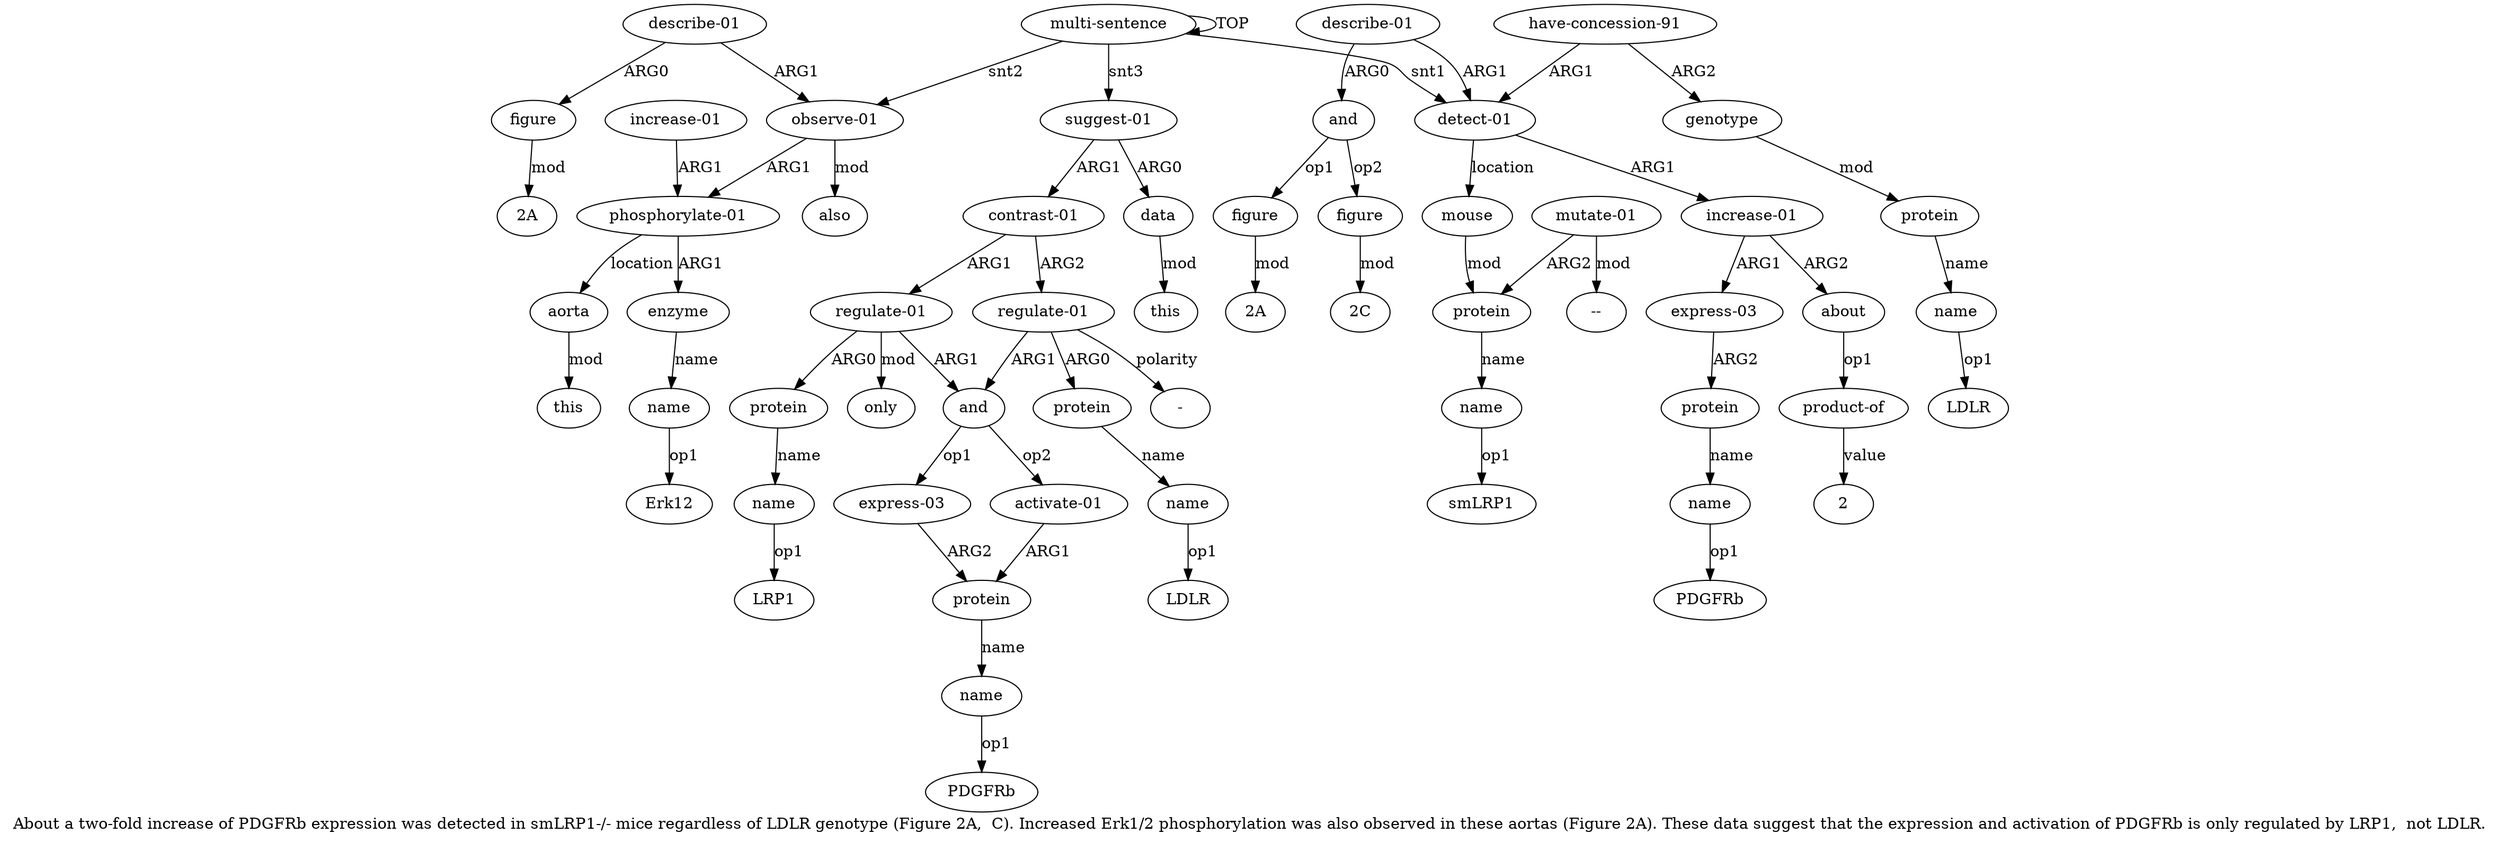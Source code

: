 digraph  {
	graph [label="About a two-fold increase of PDGFRb expression was detected in smLRP1-/- mice regardless of LDLR genotype (Figure 2A,  C). Increased \
Erk1/2 phosphorylation was also observed in these aortas (Figure 2A). These data suggest that the expression and activation of PDGFRb \
is only regulated by LRP1,  not LDLR."];
	node [label="\N"];
	a20	 [color=black,
		gold_ind=20,
		gold_label="observe-01",
		label="observe-01",
		test_ind=20,
		test_label="observe-01"];
	a21	 [color=black,
		gold_ind=21,
		gold_label="phosphorylate-01",
		label="phosphorylate-01",
		test_ind=21,
		test_label="phosphorylate-01"];
	a20 -> a21 [key=0,
	color=black,
	gold_label=ARG1,
	label=ARG1,
	test_label=ARG1];
a27 [color=black,
	gold_ind=27,
	gold_label=also,
	label=also,
	test_ind=27,
	test_label=also];
a20 -> a27 [key=0,
color=black,
gold_label=mod,
label=mod,
test_label=mod];
a22 [color=black,
gold_ind=22,
gold_label=enzyme,
label=enzyme,
test_ind=22,
test_label=enzyme];
a21 -> a22 [key=0,
color=black,
gold_label=ARG1,
label=ARG1,
test_label=ARG1];
a25 [color=black,
gold_ind=25,
gold_label=aorta,
label=aorta,
test_ind=25,
test_label=aorta];
a21 -> a25 [key=0,
color=black,
gold_label=location,
label=location,
test_label=location];
a23 [color=black,
gold_ind=23,
gold_label=name,
label=name,
test_ind=23,
test_label=name];
a22 -> a23 [key=0,
color=black,
gold_label=name,
label=name,
test_label=name];
"a23 Erk12" [color=black,
gold_ind=-1,
gold_label=Erk12,
label=Erk12,
test_ind=-1,
test_label=Erk12];
a23 -> "a23 Erk12" [key=0,
color=black,
gold_label=op1,
label=op1,
test_label=op1];
a24 [color=black,
gold_ind=24,
gold_label="increase-01",
label="increase-01",
test_ind=24,
test_label="increase-01"];
a24 -> a21 [key=0,
color=black,
gold_label=ARG1,
label=ARG1,
test_label=ARG1];
a26 [color=black,
gold_ind=26,
gold_label=this,
label=this,
test_ind=26,
test_label=this];
a25 -> a26 [key=0,
color=black,
gold_label=mod,
label=mod,
test_label=mod];
a28 [color=black,
gold_ind=28,
gold_label="describe-01",
label="describe-01",
test_ind=28,
test_label="describe-01"];
a28 -> a20 [key=0,
color=black,
gold_label=ARG1,
label=ARG1,
test_label=ARG1];
a29 [color=black,
gold_ind=29,
gold_label=figure,
label=figure,
test_ind=29,
test_label=figure];
a28 -> a29 [key=0,
color=black,
gold_label=ARG0,
label=ARG0,
test_label=ARG0];
"a29 2A" [color=black,
gold_ind=-1,
gold_label="2A",
label="2A",
test_ind=-1,
test_label="2A"];
a29 -> "a29 2A" [key=0,
color=black,
gold_label=mod,
label=mod,
test_label=mod];
a31 [color=black,
gold_ind=31,
gold_label=data,
label=data,
test_ind=31,
test_label=data];
a32 [color=black,
gold_ind=32,
gold_label=this,
label=this,
test_ind=32,
test_label=this];
a31 -> a32 [key=0,
color=black,
gold_label=mod,
label=mod,
test_label=mod];
a30 [color=black,
gold_ind=30,
gold_label="suggest-01",
label="suggest-01",
test_ind=30,
test_label="suggest-01"];
a30 -> a31 [key=0,
color=black,
gold_label=ARG0,
label=ARG0,
test_label=ARG0];
a33 [color=black,
gold_ind=33,
gold_label="contrast-01",
label="contrast-01",
test_ind=33,
test_label="contrast-01"];
a30 -> a33 [key=0,
color=black,
gold_label=ARG1,
label=ARG1,
test_label=ARG1];
"a15 LDLR" [color=black,
gold_ind=-1,
gold_label=LDLR,
label=LDLR,
test_ind=-1,
test_label=LDLR];
a37 [color=black,
gold_ind=37,
gold_label=and,
label=and,
test_ind=37,
test_label=and];
a38 [color=black,
gold_ind=38,
gold_label="express-03",
label="express-03",
test_ind=38,
test_label="express-03"];
a37 -> a38 [key=0,
color=black,
gold_label=op1,
label=op1,
test_label=op1];
a41 [color=black,
gold_ind=41,
gold_label="activate-01",
label="activate-01",
test_ind=41,
test_label="activate-01"];
a37 -> a41 [key=0,
color=black,
gold_label=op2,
label=op2,
test_label=op2];
a36 [color=black,
gold_ind=36,
gold_label=name,
label=name,
test_ind=36,
test_label=name];
"a36 LRP1" [color=black,
gold_ind=-1,
gold_label=LRP1,
label=LRP1,
test_ind=-1,
test_label=LRP1];
a36 -> "a36 LRP1" [key=0,
color=black,
gold_label=op1,
label=op1,
test_label=op1];
a34 [color=black,
gold_ind=34,
gold_label="regulate-01",
label="regulate-01",
test_ind=34,
test_label="regulate-01"];
a33 -> a34 [key=0,
color=black,
gold_label=ARG1,
label=ARG1,
test_label=ARG1];
a43 [color=black,
gold_ind=43,
gold_label="regulate-01",
label="regulate-01",
test_ind=43,
test_label="regulate-01"];
a33 -> a43 [key=0,
color=black,
gold_label=ARG2,
label=ARG2,
test_label=ARG2];
"a7 2" [color=black,
gold_ind=-1,
gold_label=2,
label=2,
test_ind=-1,
test_label=2];
a35 [color=black,
gold_ind=35,
gold_label=protein,
label=protein,
test_ind=35,
test_label=protein];
a35 -> a36 [key=0,
color=black,
gold_label=name,
label=name,
test_label=name];
"a10 smLRP1" [color=black,
gold_ind=-1,
gold_label=smLRP1,
label=smLRP1,
test_ind=-1,
test_label=smLRP1];
"a40 PDGFRb" [color=black,
gold_ind=-1,
gold_label=PDGFRb,
label=PDGFRb,
test_ind=-1,
test_label=PDGFRb];
a34 -> a37 [key=0,
color=black,
gold_label=ARG1,
label=ARG1,
test_label=ARG1];
a34 -> a35 [key=0,
color=black,
gold_label=ARG0,
label=ARG0,
test_label=ARG0];
a42 [color=black,
gold_ind=42,
gold_label=only,
label=only,
test_ind=42,
test_label=only];
a34 -> a42 [key=0,
color=black,
gold_label=mod,
label=mod,
test_label=mod];
"a45 LDLR" [color=black,
gold_ind=-1,
gold_label=LDLR,
label=LDLR,
test_ind=-1,
test_label=LDLR];
a15 [color=black,
gold_ind=15,
gold_label=name,
label=name,
test_ind=15,
test_label=name];
a15 -> "a15 LDLR" [key=0,
color=black,
gold_label=op1,
label=op1,
test_label=op1];
a14 [color=black,
gold_ind=14,
gold_label=protein,
label=protein,
test_ind=14,
test_label=protein];
a14 -> a15 [key=0,
color=black,
gold_label=name,
label=name,
test_label=name];
a17 [color=black,
gold_ind=17,
gold_label=and,
label=and,
test_ind=17,
test_label=and];
a19 [color=black,
gold_ind=19,
gold_label=figure,
label=figure,
test_ind=19,
test_label=figure];
a17 -> a19 [key=0,
color=black,
gold_label=op2,
label=op2,
test_label=op2];
a18 [color=black,
gold_ind=18,
gold_label=figure,
label=figure,
test_ind=18,
test_label=figure];
a17 -> a18 [key=0,
color=black,
gold_label=op1,
label=op1,
test_label=op1];
a16 [color=black,
gold_ind=16,
gold_label="describe-01",
label="describe-01",
test_ind=16,
test_label="describe-01"];
a16 -> a17 [key=0,
color=black,
gold_label=ARG0,
label=ARG0,
test_label=ARG0];
a1 [color=black,
gold_ind=1,
gold_label="detect-01",
label="detect-01",
test_ind=1,
test_label="detect-01"];
a16 -> a1 [key=0,
color=black,
gold_label=ARG1,
label=ARG1,
test_label=ARG1];
a11 [color=black,
gold_ind=11,
gold_label="mutate-01",
label="mutate-01",
test_ind=11,
test_label="mutate-01"];
a9 [color=black,
gold_ind=9,
gold_label=protein,
label=protein,
test_ind=9,
test_label=protein];
a11 -> a9 [key=0,
color=black,
gold_label=ARG2,
label=ARG2,
test_label=ARG2];
"a11 --" [color=black,
gold_ind=-1,
gold_label="--",
label="--",
test_ind=-1,
test_label="--"];
a11 -> "a11 --" [key=0,
color=black,
gold_label=mod,
label=mod,
test_label=mod];
a10 [color=black,
gold_ind=10,
gold_label=name,
label=name,
test_ind=10,
test_label=name];
a10 -> "a10 smLRP1" [key=0,
color=black,
gold_label=op1,
label=op1,
test_label=op1];
a13 [color=black,
gold_ind=13,
gold_label=genotype,
label=genotype,
test_ind=13,
test_label=genotype];
a13 -> a14 [key=0,
color=black,
gold_label=mod,
label=mod,
test_label=mod];
a12 [color=black,
gold_ind=12,
gold_label="have-concession-91",
label="have-concession-91",
test_ind=12,
test_label="have-concession-91"];
a12 -> a13 [key=0,
color=black,
gold_label=ARG2,
label=ARG2,
test_label=ARG2];
a12 -> a1 [key=0,
color=black,
gold_label=ARG1,
label=ARG1,
test_label=ARG1];
a39 [color=black,
gold_ind=39,
gold_label=protein,
label=protein,
test_ind=39,
test_label=protein];
a40 [color=black,
gold_ind=40,
gold_label=name,
label=name,
test_ind=40,
test_label=name];
a39 -> a40 [key=0,
color=black,
gold_label=name,
label=name,
test_label=name];
a38 -> a39 [key=0,
color=black,
gold_label=ARG2,
label=ARG2,
test_label=ARG2];
"a19 2C" [color=black,
gold_ind=-1,
gold_label="2C",
label="2C",
test_ind=-1,
test_label="2C"];
a19 -> "a19 2C" [key=0,
color=black,
gold_label=mod,
label=mod,
test_label=mod];
"a18 2A" [color=black,
gold_ind=-1,
gold_label="2A",
label="2A",
test_ind=-1,
test_label="2A"];
a18 -> "a18 2A" [key=0,
color=black,
gold_label=mod,
label=mod,
test_label=mod];
a2 [color=black,
gold_ind=2,
gold_label="increase-01",
label="increase-01",
test_ind=2,
test_label="increase-01"];
a1 -> a2 [key=0,
color=black,
gold_label=ARG1,
label=ARG1,
test_label=ARG1];
a8 [color=black,
gold_ind=8,
gold_label=mouse,
label=mouse,
test_ind=8,
test_label=mouse];
a1 -> a8 [key=0,
color=black,
gold_label=location,
label=location,
test_label=location];
a0 [color=black,
gold_ind=0,
gold_label="multi-sentence",
label="multi-sentence",
test_ind=0,
test_label="multi-sentence"];
a0 -> a20 [key=0,
color=black,
gold_label=snt2,
label=snt2,
test_label=snt2];
a0 -> a30 [key=0,
color=black,
gold_label=snt3,
label=snt3,
test_label=snt3];
a0 -> a1 [key=0,
color=black,
gold_label=snt1,
label=snt1,
test_label=snt1];
a0 -> a0 [key=0,
color=black,
gold_label=TOP,
label=TOP,
test_label=TOP];
a3 [color=black,
gold_ind=3,
gold_label="express-03",
label="express-03",
test_ind=3,
test_label="express-03"];
a4 [color=black,
gold_ind=4,
gold_label=protein,
label=protein,
test_ind=4,
test_label=protein];
a3 -> a4 [key=0,
color=black,
gold_label=ARG2,
label=ARG2,
test_label=ARG2];
a2 -> a3 [key=0,
color=black,
gold_label=ARG1,
label=ARG1,
test_label=ARG1];
a6 [color=black,
gold_ind=6,
gold_label=about,
label=about,
test_ind=6,
test_label=about];
a2 -> a6 [key=0,
color=black,
gold_label=ARG2,
label=ARG2,
test_label=ARG2];
a5 [color=black,
gold_ind=5,
gold_label=name,
label=name,
test_ind=5,
test_label=name];
"a5 PDGFRb" [color=black,
gold_ind=-1,
gold_label=PDGFRb,
label=PDGFRb,
test_ind=-1,
test_label=PDGFRb];
a5 -> "a5 PDGFRb" [key=0,
color=black,
gold_label=op1,
label=op1,
test_label=op1];
a4 -> a5 [key=0,
color=black,
gold_label=name,
label=name,
test_label=name];
a7 [color=black,
gold_ind=7,
gold_label="product-of",
label="product-of",
test_ind=7,
test_label="product-of"];
a7 -> "a7 2" [key=0,
color=black,
gold_label=value,
label=value,
test_label=value];
a6 -> a7 [key=0,
color=black,
gold_label=op1,
label=op1,
test_label=op1];
a9 -> a10 [key=0,
color=black,
gold_label=name,
label=name,
test_label=name];
a8 -> a9 [key=0,
color=black,
gold_label=mod,
label=mod,
test_label=mod];
"a43 -" [color=black,
gold_ind=-1,
gold_label="-",
label="-",
test_ind=-1,
test_label="-"];
a44 [color=black,
gold_ind=44,
gold_label=protein,
label=protein,
test_ind=44,
test_label=protein];
a45 [color=black,
gold_ind=45,
gold_label=name,
label=name,
test_ind=45,
test_label=name];
a44 -> a45 [key=0,
color=black,
gold_label=name,
label=name,
test_label=name];
a45 -> "a45 LDLR" [key=0,
color=black,
gold_label=op1,
label=op1,
test_label=op1];
a43 -> a37 [key=0,
color=black,
gold_label=ARG1,
label=ARG1,
test_label=ARG1];
a43 -> "a43 -" [key=0,
color=black,
gold_label=polarity,
label=polarity,
test_label=polarity];
a43 -> a44 [key=0,
color=black,
gold_label=ARG0,
label=ARG0,
test_label=ARG0];
a40 -> "a40 PDGFRb" [key=0,
color=black,
gold_label=op1,
label=op1,
test_label=op1];
a41 -> a39 [key=0,
color=black,
gold_label=ARG1,
label=ARG1,
test_label=ARG1];
}

